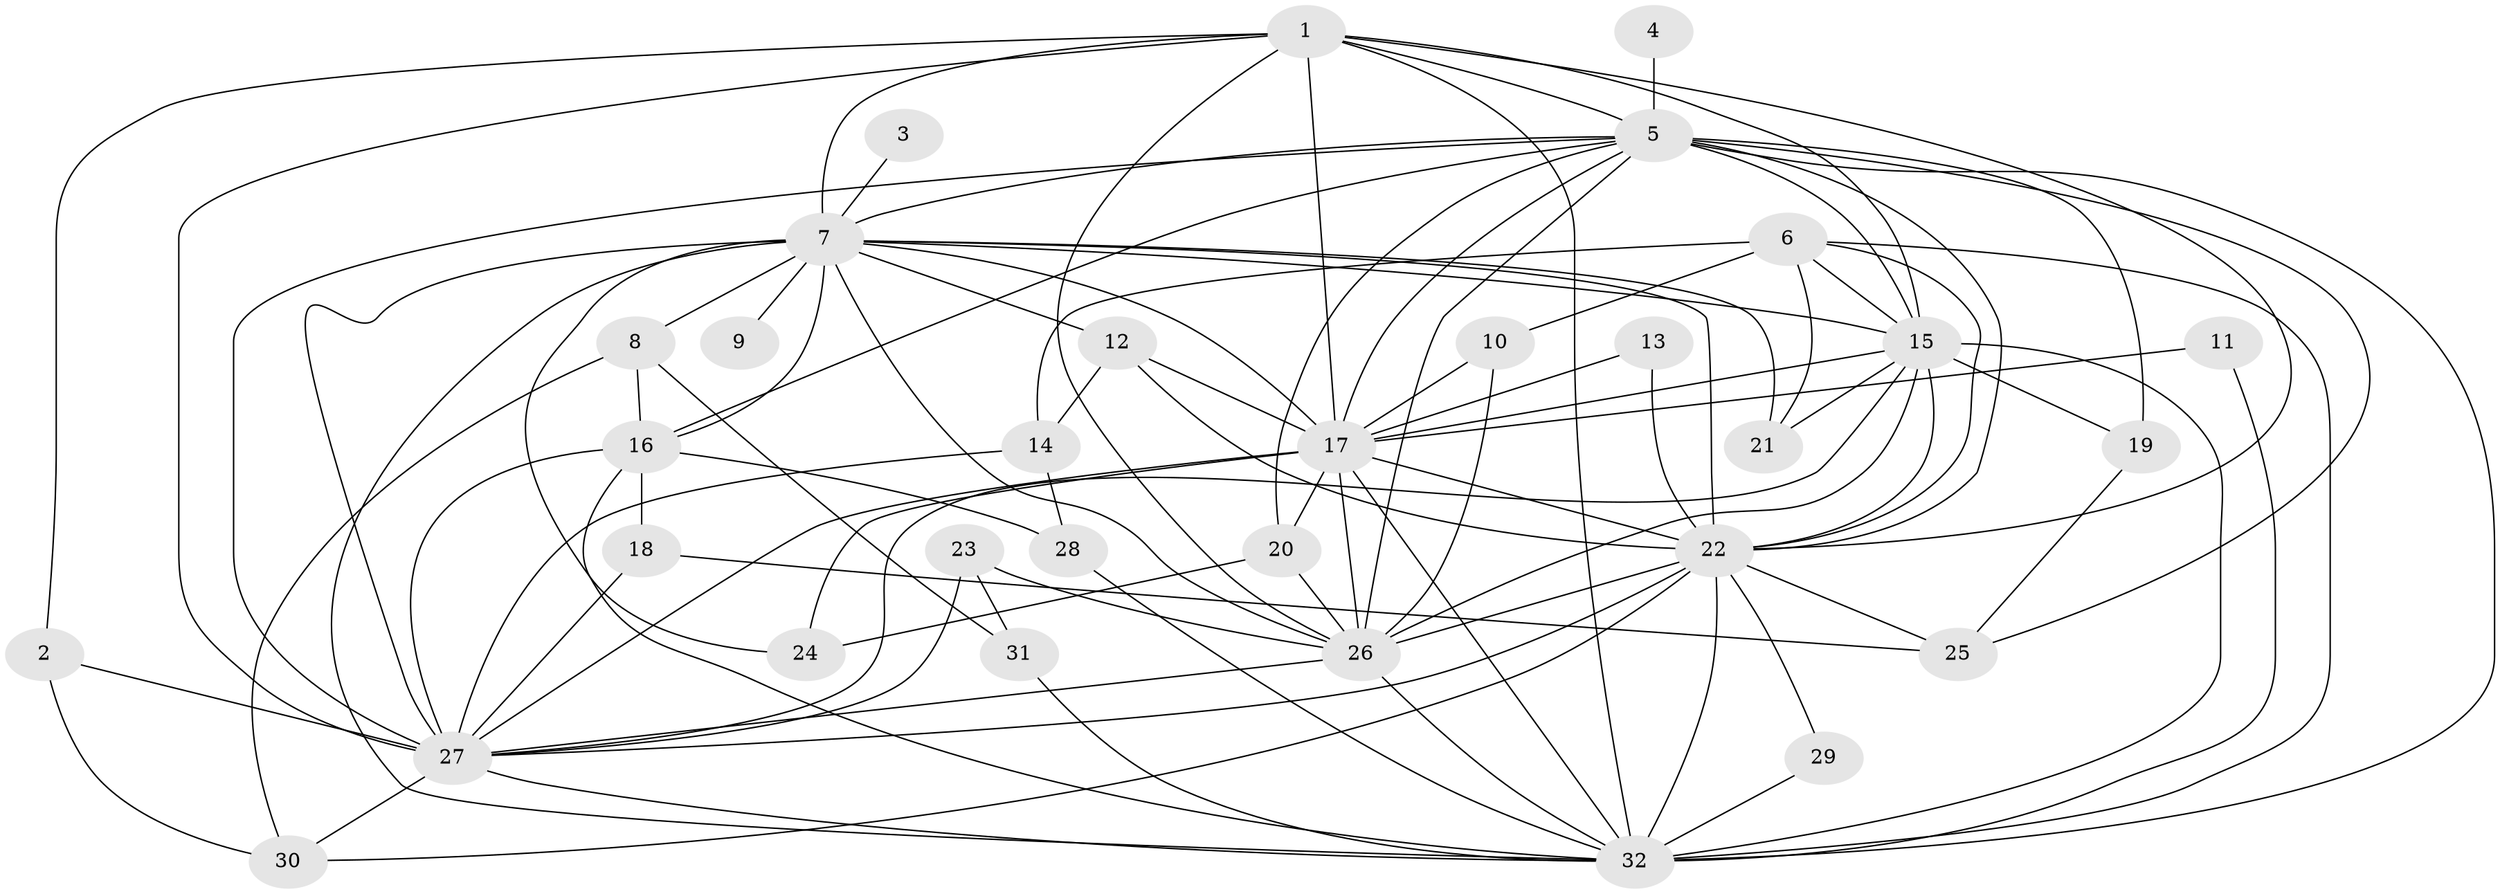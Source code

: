 // original degree distribution, {11: 0.015873015873015872, 19: 0.047619047619047616, 17: 0.015873015873015872, 13: 0.047619047619047616, 22: 0.015873015873015872, 18: 0.015873015873015872, 3: 0.12698412698412698, 4: 0.12698412698412698, 2: 0.5555555555555556, 7: 0.015873015873015872, 5: 0.015873015873015872}
// Generated by graph-tools (version 1.1) at 2025/01/03/09/25 03:01:31]
// undirected, 32 vertices, 94 edges
graph export_dot {
graph [start="1"]
  node [color=gray90,style=filled];
  1;
  2;
  3;
  4;
  5;
  6;
  7;
  8;
  9;
  10;
  11;
  12;
  13;
  14;
  15;
  16;
  17;
  18;
  19;
  20;
  21;
  22;
  23;
  24;
  25;
  26;
  27;
  28;
  29;
  30;
  31;
  32;
  1 -- 2 [weight=1.0];
  1 -- 5 [weight=2.0];
  1 -- 7 [weight=4.0];
  1 -- 15 [weight=2.0];
  1 -- 17 [weight=3.0];
  1 -- 22 [weight=2.0];
  1 -- 26 [weight=2.0];
  1 -- 27 [weight=3.0];
  1 -- 32 [weight=3.0];
  2 -- 27 [weight=1.0];
  2 -- 30 [weight=1.0];
  3 -- 7 [weight=1.0];
  4 -- 5 [weight=1.0];
  5 -- 7 [weight=1.0];
  5 -- 15 [weight=1.0];
  5 -- 16 [weight=1.0];
  5 -- 17 [weight=1.0];
  5 -- 19 [weight=1.0];
  5 -- 20 [weight=1.0];
  5 -- 22 [weight=1.0];
  5 -- 25 [weight=1.0];
  5 -- 26 [weight=1.0];
  5 -- 27 [weight=1.0];
  5 -- 32 [weight=2.0];
  6 -- 10 [weight=1.0];
  6 -- 14 [weight=1.0];
  6 -- 15 [weight=1.0];
  6 -- 21 [weight=1.0];
  6 -- 22 [weight=1.0];
  6 -- 32 [weight=1.0];
  7 -- 8 [weight=1.0];
  7 -- 9 [weight=1.0];
  7 -- 12 [weight=1.0];
  7 -- 15 [weight=1.0];
  7 -- 16 [weight=1.0];
  7 -- 17 [weight=1.0];
  7 -- 21 [weight=1.0];
  7 -- 22 [weight=2.0];
  7 -- 24 [weight=1.0];
  7 -- 26 [weight=1.0];
  7 -- 27 [weight=2.0];
  7 -- 32 [weight=1.0];
  8 -- 16 [weight=1.0];
  8 -- 30 [weight=1.0];
  8 -- 31 [weight=1.0];
  10 -- 17 [weight=1.0];
  10 -- 26 [weight=1.0];
  11 -- 17 [weight=1.0];
  11 -- 32 [weight=1.0];
  12 -- 14 [weight=1.0];
  12 -- 17 [weight=1.0];
  12 -- 22 [weight=2.0];
  13 -- 17 [weight=1.0];
  13 -- 22 [weight=1.0];
  14 -- 27 [weight=1.0];
  14 -- 28 [weight=1.0];
  15 -- 17 [weight=1.0];
  15 -- 19 [weight=1.0];
  15 -- 21 [weight=1.0];
  15 -- 22 [weight=1.0];
  15 -- 26 [weight=1.0];
  15 -- 27 [weight=2.0];
  15 -- 32 [weight=1.0];
  16 -- 18 [weight=1.0];
  16 -- 27 [weight=1.0];
  16 -- 28 [weight=1.0];
  16 -- 32 [weight=1.0];
  17 -- 20 [weight=1.0];
  17 -- 22 [weight=2.0];
  17 -- 24 [weight=1.0];
  17 -- 26 [weight=1.0];
  17 -- 27 [weight=1.0];
  17 -- 32 [weight=2.0];
  18 -- 25 [weight=1.0];
  18 -- 27 [weight=1.0];
  19 -- 25 [weight=1.0];
  20 -- 24 [weight=1.0];
  20 -- 26 [weight=1.0];
  22 -- 25 [weight=1.0];
  22 -- 26 [weight=1.0];
  22 -- 27 [weight=2.0];
  22 -- 29 [weight=1.0];
  22 -- 30 [weight=1.0];
  22 -- 32 [weight=1.0];
  23 -- 26 [weight=1.0];
  23 -- 27 [weight=1.0];
  23 -- 31 [weight=1.0];
  26 -- 27 [weight=1.0];
  26 -- 32 [weight=2.0];
  27 -- 30 [weight=1.0];
  27 -- 32 [weight=1.0];
  28 -- 32 [weight=1.0];
  29 -- 32 [weight=1.0];
  31 -- 32 [weight=1.0];
}
